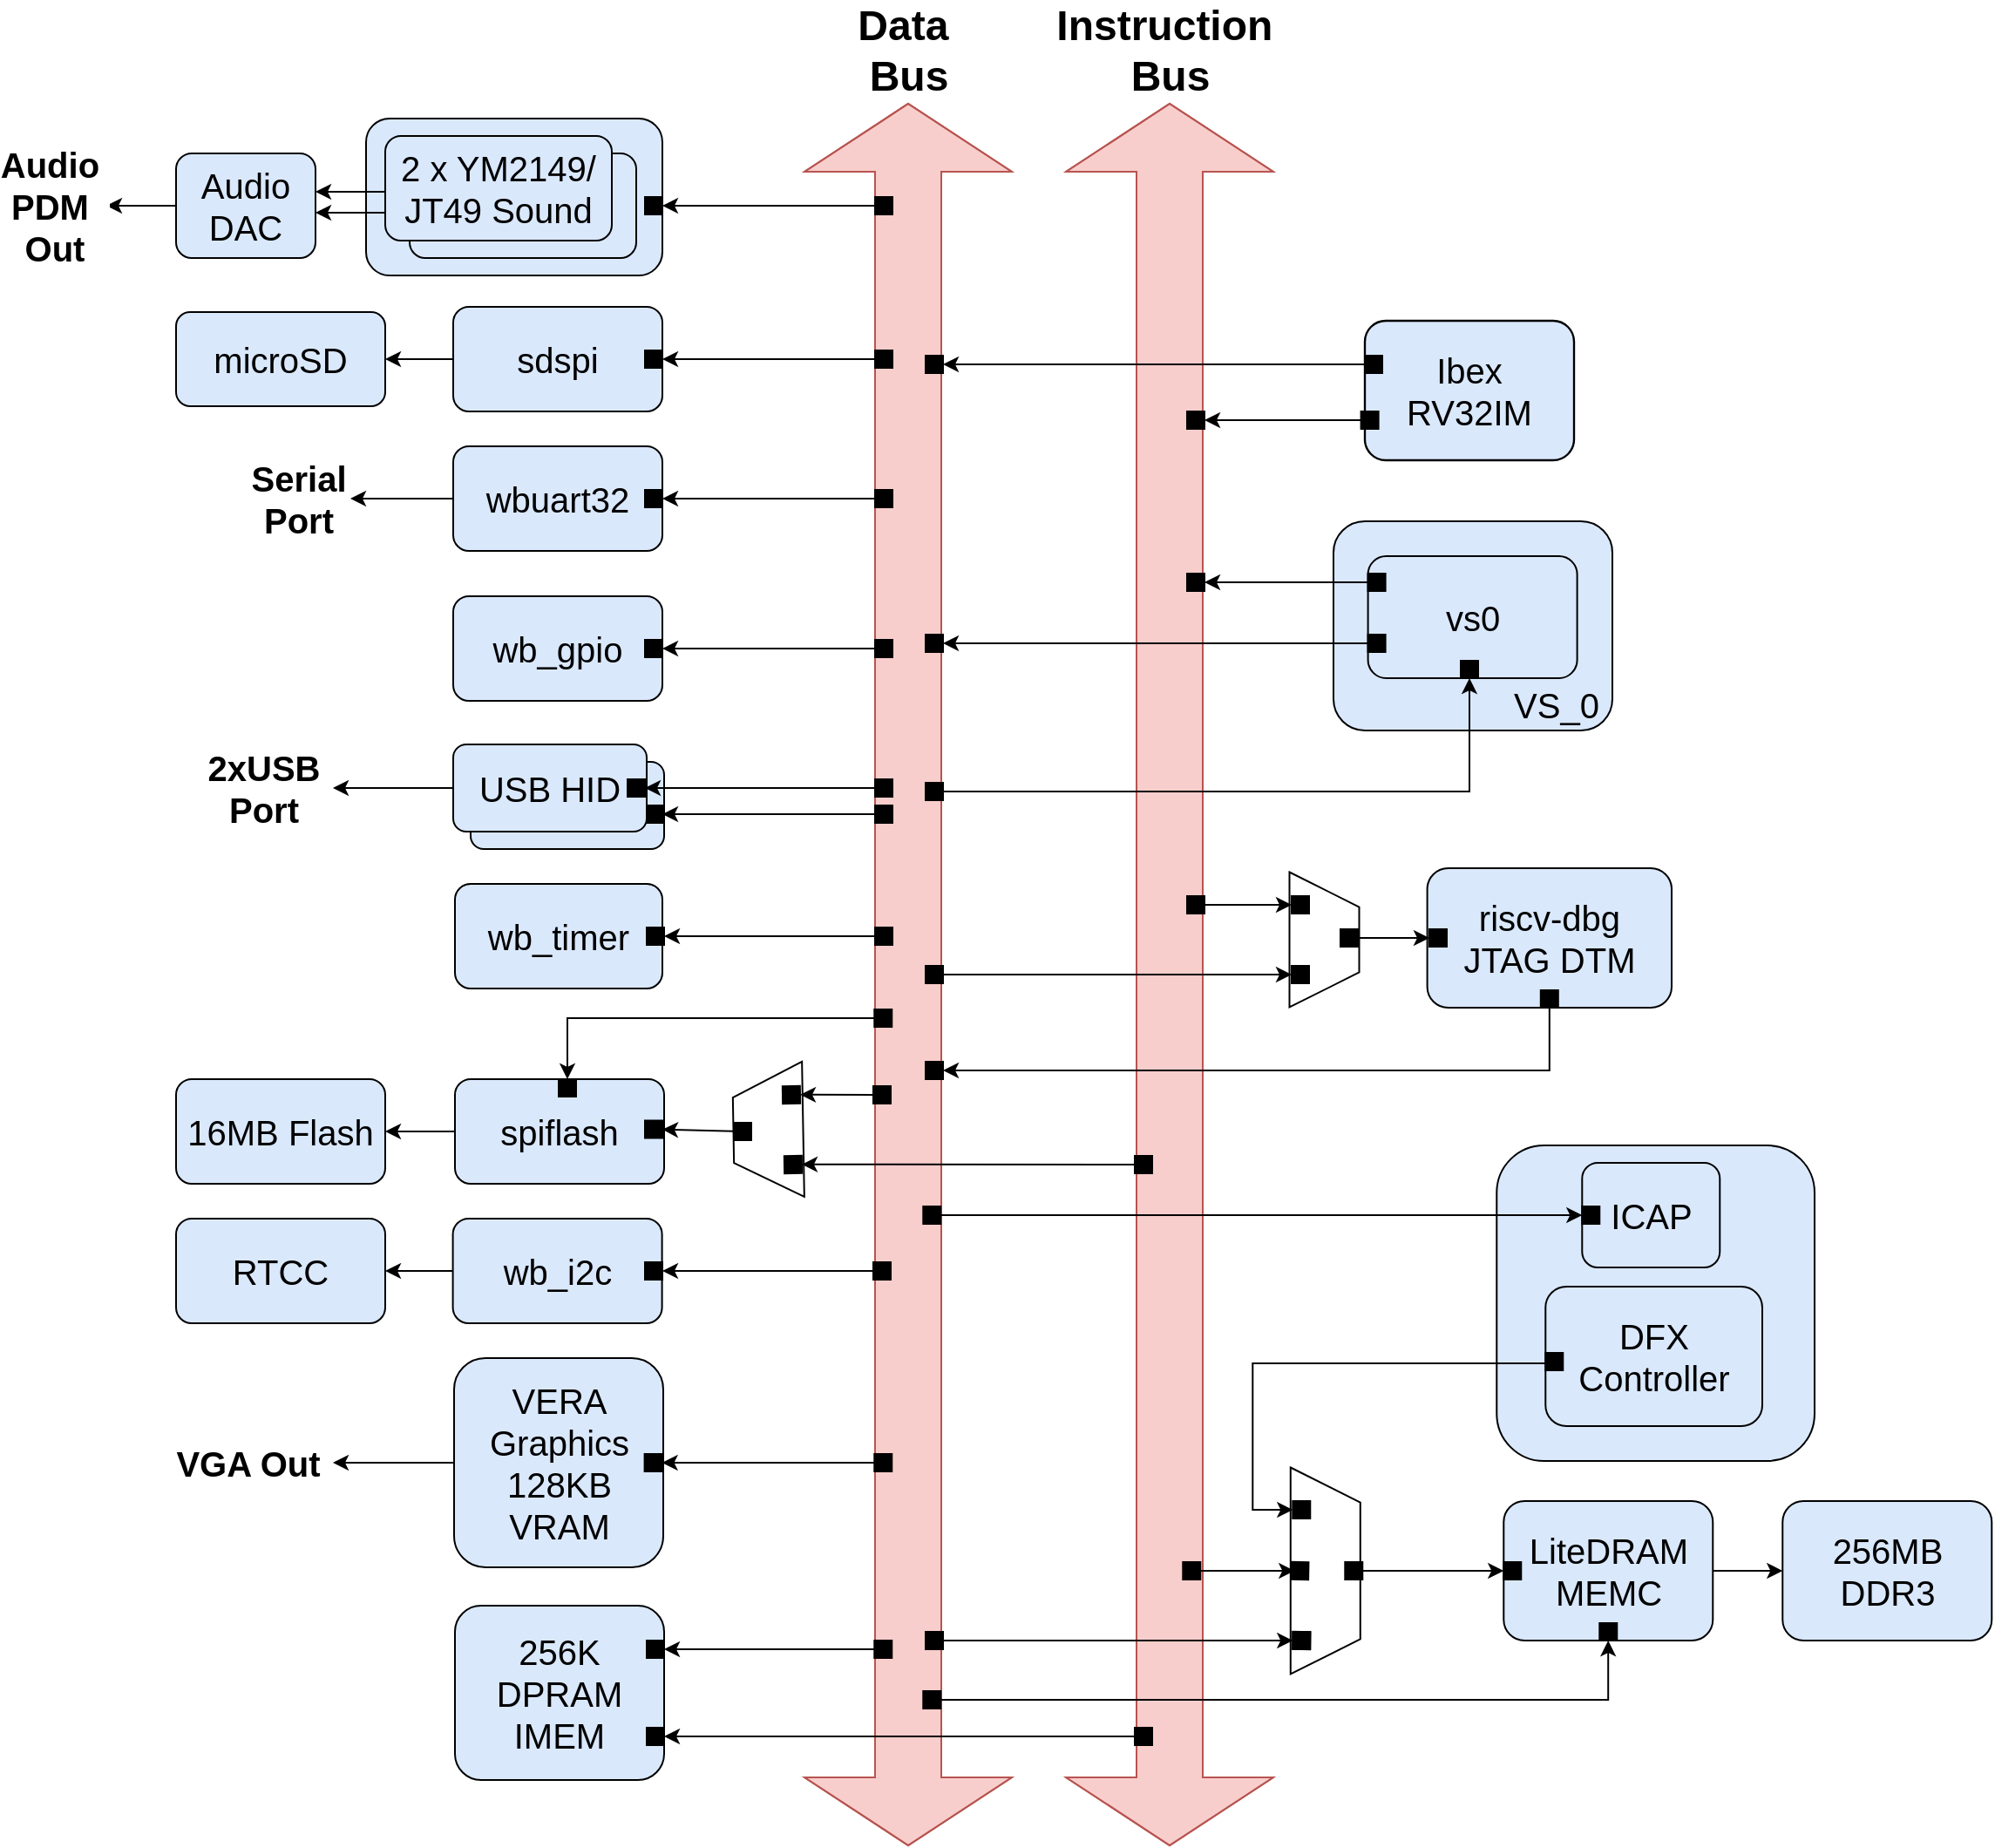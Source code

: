 <mxfile version="26.0.4">
  <diagram id="0d0418cf-194d-6f34-59b4-59e4f961d9f4" name="Page-1">
    <mxGraphModel dx="2920" dy="2443" grid="1" gridSize="10" guides="1" tooltips="1" connect="1" arrows="1" fold="1" page="1" pageScale="1" pageWidth="850" pageHeight="1100" background="#ffffff" math="0" shadow="0">
      <root>
        <mxCell id="0" />
        <mxCell id="1" parent="0" />
        <mxCell id="Z6jjLCT3h-Ti1fqnfsXL-3" value="&lt;b&gt;&lt;font style=&quot;font-size: 24px;&quot;&gt;Instruction&amp;nbsp;&lt;/font&gt;&lt;/b&gt;&lt;div&gt;&lt;b&gt;&lt;font style=&quot;font-size: 24px;&quot;&gt;Bus&lt;/font&gt;&lt;/b&gt;&lt;/div&gt;" style="shape=flexArrow;endArrow=classic;startArrow=classic;html=1;rounded=0;endWidth=80;endSize=12.67;startWidth=80;startSize=12.67;width=38;fillColor=#f8cecc;strokeColor=#b85450;" parent="1" edge="1">
          <mxGeometry x="1" y="30" width="100" height="100" relative="1" as="geometry">
            <mxPoint x="90" y="880" as="sourcePoint" />
            <mxPoint x="90" y="-120" as="targetPoint" />
            <Array as="points">
              <mxPoint x="90" y="175" />
            </Array>
            <mxPoint x="30" y="-30" as="offset" />
          </mxGeometry>
        </mxCell>
        <mxCell id="Z6jjLCT3h-Ti1fqnfsXL-1" value="&lt;b&gt;&lt;font style=&quot;font-size: 24px;&quot;&gt;Data&amp;nbsp;&lt;/font&gt;&lt;/b&gt;&lt;div&gt;&lt;b&gt;&lt;font style=&quot;font-size: 24px;&quot;&gt;Bus&lt;/font&gt;&lt;/b&gt;&lt;/div&gt;" style="shape=flexArrow;endArrow=classic;startArrow=classic;html=1;rounded=0;endWidth=80;endSize=12.67;startWidth=80;startSize=12.67;width=38;fillColor=#f8cecc;strokeColor=#b85450;" parent="1" edge="1">
          <mxGeometry x="1" y="30" width="100" height="100" relative="1" as="geometry">
            <mxPoint x="-60" y="880" as="sourcePoint" />
            <mxPoint x="-60" y="-120" as="targetPoint" />
            <Array as="points">
              <mxPoint x="-60" y="175" />
            </Array>
            <mxPoint x="30" y="-30" as="offset" />
          </mxGeometry>
        </mxCell>
        <mxCell id="Z6jjLCT3h-Ti1fqnfsXL-50" value="" style="shape=trapezoid;perimeter=trapezoidPerimeter;whiteSpace=wrap;html=1;fixedSize=1;rotation=-91;container=0;" parent="1" vertex="1">
          <mxGeometry x="-179" y="449" width="77.5" height="40" as="geometry" />
        </mxCell>
        <mxCell id="Z6jjLCT3h-Ti1fqnfsXL-28" value="" style="shape=trapezoid;perimeter=trapezoidPerimeter;whiteSpace=wrap;html=1;fixedSize=1;rotation=90;" parent="1" vertex="1">
          <mxGeometry x="140" y="340" width="77.5" height="40" as="geometry" />
        </mxCell>
        <mxCell id="FLBWLRREEo4RobXQaIjN-500" value="" style="rounded=1;whiteSpace=wrap;html=1;fontSize=20;fillColor=#DAE8FC;" parent="1" vertex="1">
          <mxGeometry x="-371" y="-111" width="170" height="90" as="geometry" />
        </mxCell>
        <mxCell id="FLBWLRREEo4RobXQaIjN-495" value="YM2149" style="rounded=1;whiteSpace=wrap;html=1;fontSize=20;fillColor=#DAE8FC;" parent="1" vertex="1">
          <mxGeometry x="-346" y="-91" width="130" height="60" as="geometry" />
        </mxCell>
        <mxCell id="FLBWLRREEo4RobXQaIjN-517" value="USB HID" style="rounded=1;whiteSpace=wrap;html=1;fontSize=20;fillColor=#dae8fc;strokeColor=#000000;" parent="1" vertex="1">
          <mxGeometry x="-311" y="258" width="111" height="50" as="geometry" />
        </mxCell>
        <mxCell id="FLBWLRREEo4RobXQaIjN-560" value="" style="rounded=0;whiteSpace=wrap;html=1;fontSize=20;fillColor=#000000;strokeColor=#000000;" parent="1" vertex="1">
          <mxGeometry x="-211" y="283" width="10" height="10" as="geometry" />
        </mxCell>
        <mxCell id="FLBWLRREEo4RobXQaIjN-496" value="2 x YM2149/&lt;br&gt;JT49 Sound" style="rounded=1;whiteSpace=wrap;html=1;fontSize=20;fillColor=#DAE8FC;" parent="1" vertex="1">
          <mxGeometry x="-360" y="-101" width="130" height="60" as="geometry" />
        </mxCell>
        <mxCell id="FLBWLRREEo4RobXQaIjN-497" value="" style="rounded=0;whiteSpace=wrap;html=1;fontSize=20;fillColor=#000000;" parent="1" vertex="1">
          <mxGeometry x="-211" y="-66" width="10" height="10" as="geometry" />
        </mxCell>
        <mxCell id="FLBWLRREEo4RobXQaIjN-498" value="" style="rounded=0;whiteSpace=wrap;html=1;fontSize=20;fillColor=#000000;" parent="1" vertex="1">
          <mxGeometry x="-79" y="-66" width="10" height="10" as="geometry" />
        </mxCell>
        <mxCell id="FLBWLRREEo4RobXQaIjN-499" value="" style="endArrow=classic;html=1;rounded=0;fontSize=20;" parent="1" source="FLBWLRREEo4RobXQaIjN-498" target="FLBWLRREEo4RobXQaIjN-497" edge="1">
          <mxGeometry width="50" height="50" relative="1" as="geometry">
            <mxPoint x="140" y="369" as="sourcePoint" />
            <mxPoint x="190" y="319" as="targetPoint" />
          </mxGeometry>
        </mxCell>
        <mxCell id="FLBWLRREEo4RobXQaIjN-501" value="sdspi" style="rounded=1;whiteSpace=wrap;html=1;fontSize=20;fillColor=#DAE8FC;strokeColor=default;" parent="1" vertex="1">
          <mxGeometry x="-321.0" y="-3" width="120" height="60" as="geometry" />
        </mxCell>
        <mxCell id="FLBWLRREEo4RobXQaIjN-502" value="" style="rounded=0;whiteSpace=wrap;html=1;fontSize=20;fillColor=#000000;strokeColor=default;" parent="1" vertex="1">
          <mxGeometry x="-211" y="22" width="10" height="10" as="geometry" />
        </mxCell>
        <mxCell id="FLBWLRREEo4RobXQaIjN-503" value="" style="rounded=0;whiteSpace=wrap;html=1;fontSize=20;fillColor=#000000;" parent="1" vertex="1">
          <mxGeometry x="-79" y="22" width="10" height="10" as="geometry" />
        </mxCell>
        <mxCell id="FLBWLRREEo4RobXQaIjN-504" value="" style="endArrow=classic;html=1;rounded=0;fontSize=20;" parent="1" source="FLBWLRREEo4RobXQaIjN-503" target="FLBWLRREEo4RobXQaIjN-502" edge="1">
          <mxGeometry width="50" height="50" relative="1" as="geometry">
            <mxPoint x="140" y="357" as="sourcePoint" />
            <mxPoint x="190" y="307" as="targetPoint" />
          </mxGeometry>
        </mxCell>
        <mxCell id="FLBWLRREEo4RobXQaIjN-505" value="wbuart32" style="rounded=1;whiteSpace=wrap;html=1;fontSize=20;fillColor=#DAE8FC;strokeColor=default;" parent="1" vertex="1">
          <mxGeometry x="-321.0" y="77" width="120" height="60" as="geometry" />
        </mxCell>
        <mxCell id="FLBWLRREEo4RobXQaIjN-506" value="" style="rounded=0;whiteSpace=wrap;html=1;fontSize=20;fillColor=#000000;" parent="1" vertex="1">
          <mxGeometry x="-211" y="102" width="10" height="10" as="geometry" />
        </mxCell>
        <mxCell id="FLBWLRREEo4RobXQaIjN-507" value="" style="rounded=0;whiteSpace=wrap;html=1;fontSize=20;fillColor=#000000;" parent="1" vertex="1">
          <mxGeometry x="-79" y="102" width="10" height="10" as="geometry" />
        </mxCell>
        <mxCell id="FLBWLRREEo4RobXQaIjN-508" value="" style="endArrow=classic;html=1;rounded=0;fontSize=20;" parent="1" source="FLBWLRREEo4RobXQaIjN-507" target="FLBWLRREEo4RobXQaIjN-506" edge="1">
          <mxGeometry width="50" height="50" relative="1" as="geometry">
            <mxPoint x="140" y="357" as="sourcePoint" />
            <mxPoint x="190" y="307" as="targetPoint" />
          </mxGeometry>
        </mxCell>
        <mxCell id="FLBWLRREEo4RobXQaIjN-509" value="wb_gpio" style="rounded=1;whiteSpace=wrap;html=1;fontSize=20;fillColor=#DAE8FC;strokeColor=default;" parent="1" vertex="1">
          <mxGeometry x="-321" y="163" width="120" height="60" as="geometry" />
        </mxCell>
        <mxCell id="FLBWLRREEo4RobXQaIjN-510" value="" style="rounded=0;whiteSpace=wrap;html=1;fontSize=20;fillColor=#000000;" parent="1" vertex="1">
          <mxGeometry x="-211" y="188" width="10" height="10" as="geometry" />
        </mxCell>
        <mxCell id="FLBWLRREEo4RobXQaIjN-511" value="" style="rounded=0;whiteSpace=wrap;html=1;fontSize=20;fillColor=#000000;" parent="1" vertex="1">
          <mxGeometry x="-79" y="188" width="10" height="10" as="geometry" />
        </mxCell>
        <mxCell id="FLBWLRREEo4RobXQaIjN-512" value="" style="endArrow=classic;html=1;rounded=0;fontSize=20;" parent="1" source="FLBWLRREEo4RobXQaIjN-511" target="FLBWLRREEo4RobXQaIjN-510" edge="1">
          <mxGeometry width="50" height="50" relative="1" as="geometry">
            <mxPoint x="140" y="368" as="sourcePoint" />
            <mxPoint x="190" y="318" as="targetPoint" />
          </mxGeometry>
        </mxCell>
        <mxCell id="FLBWLRREEo4RobXQaIjN-513" value="USB HID" style="rounded=1;whiteSpace=wrap;html=1;fontSize=20;fillColor=#dae8fc;strokeColor=#000000;" parent="1" vertex="1">
          <mxGeometry x="-321" y="248" width="111" height="50" as="geometry" />
        </mxCell>
        <mxCell id="FLBWLRREEo4RobXQaIjN-528" value="&lt;font style=&quot;font-size: 20px;&quot;&gt;wb_timer&lt;br style=&quot;font-size: 20px;&quot;&gt;&lt;/font&gt;" style="rounded=1;whiteSpace=wrap;html=1;fillColor=#DAE8FC;strokeColor=default;fontSize=20;" parent="1" vertex="1">
          <mxGeometry x="-320" y="328" width="119" height="60" as="geometry" />
        </mxCell>
        <mxCell id="FLBWLRREEo4RobXQaIjN-532" value="spiflash" style="rounded=1;whiteSpace=wrap;html=1;fontSize=20;align=center;fillColor=#dae8fc;strokeColor=#000000;" parent="1" vertex="1">
          <mxGeometry x="-320" y="440" width="120" height="60" as="geometry" />
        </mxCell>
        <mxCell id="FLBWLRREEo4RobXQaIjN-555" value="" style="endArrow=classic;html=1;rounded=0;fontSize=20;" parent="1" source="FLBWLRREEo4RobXQaIjN-557" target="FLBWLRREEo4RobXQaIjN-556" edge="1">
          <mxGeometry width="50" height="50" relative="1" as="geometry">
            <mxPoint x="-375" y="328" as="sourcePoint" />
            <mxPoint x="-350" y="278" as="targetPoint" />
          </mxGeometry>
        </mxCell>
        <mxCell id="FLBWLRREEo4RobXQaIjN-556" value="" style="rounded=0;whiteSpace=wrap;html=1;fontSize=20;fillColor=#000000;strokeColor=#000000;" parent="1" vertex="1">
          <mxGeometry x="-221" y="268" width="10" height="10" as="geometry" />
        </mxCell>
        <mxCell id="FLBWLRREEo4RobXQaIjN-557" value="" style="rounded=0;whiteSpace=wrap;html=1;fontSize=20;strokeColor=#000000;fillColor=#000000;" parent="1" vertex="1">
          <mxGeometry x="-79" y="268" width="10" height="10" as="geometry" />
        </mxCell>
        <mxCell id="FLBWLRREEo4RobXQaIjN-559" value="" style="endArrow=classic;html=1;rounded=0;fontSize=20;" parent="1" source="FLBWLRREEo4RobXQaIjN-561" target="FLBWLRREEo4RobXQaIjN-560" edge="1">
          <mxGeometry width="50" height="50" relative="1" as="geometry">
            <mxPoint x="-375" y="328" as="sourcePoint" />
            <mxPoint x="-350" y="278" as="targetPoint" />
          </mxGeometry>
        </mxCell>
        <mxCell id="FLBWLRREEo4RobXQaIjN-561" value="" style="rounded=0;whiteSpace=wrap;html=1;fontSize=20;strokeColor=#000000;fillColor=#000000;" parent="1" vertex="1">
          <mxGeometry x="-79" y="283" width="10" height="10" as="geometry" />
        </mxCell>
        <mxCell id="FLBWLRREEo4RobXQaIjN-562" value="" style="endArrow=classic;html=1;rounded=0;fontSize=20;" parent="1" source="FLBWLRREEo4RobXQaIjN-564" target="FLBWLRREEo4RobXQaIjN-563" edge="1">
          <mxGeometry width="50" height="50" relative="1" as="geometry">
            <mxPoint x="-375" y="328" as="sourcePoint" />
            <mxPoint x="-350" y="278" as="targetPoint" />
          </mxGeometry>
        </mxCell>
        <mxCell id="FLBWLRREEo4RobXQaIjN-563" value="" style="rounded=0;whiteSpace=wrap;html=1;fontSize=20;fillColor=#000000;strokeColor=#000000;" parent="1" vertex="1">
          <mxGeometry x="-210" y="353" width="10" height="10" as="geometry" />
        </mxCell>
        <mxCell id="FLBWLRREEo4RobXQaIjN-564" value="" style="rounded=0;whiteSpace=wrap;html=1;fontSize=20;strokeColor=#000000;fillColor=#000000;" parent="1" vertex="1">
          <mxGeometry x="-79" y="353" width="10" height="10" as="geometry" />
        </mxCell>
        <mxCell id="FLBWLRREEo4RobXQaIjN-566" value="" style="endArrow=classic;html=1;rounded=0;fontSize=20;edgeStyle=orthogonalEdgeStyle;" parent="1" source="FLBWLRREEo4RobXQaIjN-568" target="FLBWLRREEo4RobXQaIjN-567" edge="1">
          <mxGeometry width="50" height="50" relative="1" as="geometry">
            <mxPoint x="-375" y="349" as="sourcePoint" />
            <mxPoint x="-350" y="299" as="targetPoint" />
          </mxGeometry>
        </mxCell>
        <mxCell id="FLBWLRREEo4RobXQaIjN-567" value="" style="rounded=0;whiteSpace=wrap;html=1;fontSize=20;fillColor=#000000;strokeColor=#000000;" parent="1" vertex="1">
          <mxGeometry x="-260.5" y="440" width="10" height="10" as="geometry" />
        </mxCell>
        <mxCell id="FLBWLRREEo4RobXQaIjN-568" value="" style="rounded=0;whiteSpace=wrap;html=1;fontSize=20;strokeColor=#000000;fillColor=#000000;" parent="1" vertex="1">
          <mxGeometry x="-79.36" y="400" width="10" height="10" as="geometry" />
        </mxCell>
        <mxCell id="FLBWLRREEo4RobXQaIjN-580" value="Audio DAC" style="rounded=1;whiteSpace=wrap;html=1;fontColor=#000000;strokeColor=#000000;strokeWidth=1;fillColor=#DAE8FC;fontSize=20;" parent="1" vertex="1">
          <mxGeometry x="-480" y="-91" width="80" height="60" as="geometry" />
        </mxCell>
        <mxCell id="FLBWLRREEo4RobXQaIjN-586" value="microSD" style="rounded=1;whiteSpace=wrap;html=1;fontSize=20;align=center;fillColor=#DAE8FC;strokeColor=default;" parent="1" vertex="1">
          <mxGeometry x="-480" width="120" height="54" as="geometry" />
        </mxCell>
        <mxCell id="FLBWLRREEo4RobXQaIjN-587" value="" style="endArrow=classic;html=1;rounded=0;fontSize=20;strokeColor=default;" parent="1" source="FLBWLRREEo4RobXQaIjN-501" target="FLBWLRREEo4RobXQaIjN-586" edge="1">
          <mxGeometry width="50" height="50" relative="1" as="geometry">
            <mxPoint x="-130" y="257" as="sourcePoint" />
            <mxPoint x="-80" y="207" as="targetPoint" />
          </mxGeometry>
        </mxCell>
        <mxCell id="FLBWLRREEo4RobXQaIjN-588" value="16MB Flash" style="rounded=1;whiteSpace=wrap;html=1;fontSize=20;align=center;fillColor=#dae8fc;strokeColor=#000000;" parent="1" vertex="1">
          <mxGeometry x="-480" y="440" width="120" height="60" as="geometry" />
        </mxCell>
        <mxCell id="FLBWLRREEo4RobXQaIjN-589" value="" style="endArrow=classic;html=1;rounded=0;fontSize=20;" parent="1" source="FLBWLRREEo4RobXQaIjN-532" target="FLBWLRREEo4RobXQaIjN-588" edge="1">
          <mxGeometry width="50" height="50" relative="1" as="geometry">
            <mxPoint x="-160" y="270" as="sourcePoint" />
            <mxPoint x="-110" y="220" as="targetPoint" />
          </mxGeometry>
        </mxCell>
        <mxCell id="FLBWLRREEo4RobXQaIjN-602" value="&lt;b&gt;Audio&amp;nbsp;&lt;/b&gt;&lt;div&gt;&lt;b&gt;PDM&amp;nbsp;&lt;/b&gt;&lt;/div&gt;&lt;div&gt;&lt;b&gt;Out&lt;/b&gt;&lt;/div&gt;" style="endArrow=classic;html=1;rounded=0;fontSize=20;exitX=0;exitY=0.5;exitDx=0;exitDy=0;" parent="1" source="FLBWLRREEo4RobXQaIjN-580" edge="1">
          <mxGeometry x="1" y="30" width="50" height="50" relative="1" as="geometry">
            <mxPoint x="-470" y="-51" as="sourcePoint" />
            <mxPoint x="-520" y="-61" as="targetPoint" />
            <mxPoint x="-30" y="-30" as="offset" />
          </mxGeometry>
        </mxCell>
        <mxCell id="FLBWLRREEo4RobXQaIjN-604" value="&lt;b&gt;Serial&lt;br&gt;Port&lt;/b&gt;" style="endArrow=classic;html=1;rounded=0;fontSize=20;exitX=0;exitY=0.5;exitDx=0;exitDy=0;" parent="1" source="FLBWLRREEo4RobXQaIjN-505" edge="1">
          <mxGeometry x="1" y="30" width="50" height="50" relative="1" as="geometry">
            <mxPoint x="-230" y="227" as="sourcePoint" />
            <mxPoint x="-380" y="107" as="targetPoint" />
            <mxPoint x="-30" y="-30" as="offset" />
          </mxGeometry>
        </mxCell>
        <mxCell id="vOdKWW2uF6KcDU7mGMfG-11" value="&lt;b&gt;2xUSB&lt;br&gt;Port&lt;/b&gt;" style="endArrow=classic;html=1;rounded=0;fontSize=20;exitX=0;exitY=0.5;exitDx=0;exitDy=0;" parent="1" source="FLBWLRREEo4RobXQaIjN-513" edge="1">
          <mxGeometry x="1" y="40" width="50" height="50" relative="1" as="geometry">
            <mxPoint x="-311.0" y="128" as="sourcePoint" />
            <mxPoint x="-390" y="273" as="targetPoint" />
            <mxPoint x="-40" y="-40" as="offset" />
          </mxGeometry>
        </mxCell>
        <mxCell id="PTtlULXs9aAdY1gIThPs-2" value="&lt;font style=&quot;font-size: 20px;&quot;&gt;VS_0&amp;nbsp;&lt;/font&gt;" style="rounded=1;whiteSpace=wrap;html=1;strokeColor=#000000;fillColor=#dae8fc;align=right;verticalAlign=bottom;" parent="1" vertex="1">
          <mxGeometry x="184" y="120" width="160" height="120" as="geometry" />
        </mxCell>
        <mxCell id="FLBWLRREEo4RobXQaIjN-404" value="VERA Graphics&lt;br&gt;128KB VRAM&lt;br&gt;" style="rounded=1;whiteSpace=wrap;html=1;fontSize=20;fillColor=#dae8fc;strokeColor=#000000;" parent="1" vertex="1">
          <mxGeometry x="-320.5" y="600" width="120" height="120" as="geometry" />
        </mxCell>
        <mxCell id="FLBWLRREEo4RobXQaIjN-405" value="vs0" style="rounded=1;whiteSpace=wrap;html=1;fontSize=20;fillColor=#dae8fc;strokeColor=#000000;" parent="1" vertex="1">
          <mxGeometry x="203.8" y="140" width="120" height="70" as="geometry" />
        </mxCell>
        <mxCell id="FLBWLRREEo4RobXQaIjN-444" value="" style="rounded=0;whiteSpace=wrap;html=1;fontSize=20;fillColor=#000000;" parent="1" vertex="1">
          <mxGeometry x="-79.36" y="655" width="10" height="10" as="geometry" />
        </mxCell>
        <mxCell id="FLBWLRREEo4RobXQaIjN-445" value="" style="rounded=0;whiteSpace=wrap;html=1;fontSize=20;fillColor=#000000;" parent="1" vertex="1">
          <mxGeometry x="-211.2" y="655" width="10" height="10" as="geometry" />
        </mxCell>
        <mxCell id="FLBWLRREEo4RobXQaIjN-446" value="" style="endArrow=classic;html=1;rounded=0;fontSize=20;" parent="1" source="FLBWLRREEo4RobXQaIjN-444" target="FLBWLRREEo4RobXQaIjN-445" edge="1">
          <mxGeometry width="50" height="50" relative="1" as="geometry">
            <mxPoint x="-510.5" y="970" as="sourcePoint" />
            <mxPoint x="-460.5" y="920" as="targetPoint" />
          </mxGeometry>
        </mxCell>
        <mxCell id="FLBWLRREEo4RobXQaIjN-455" value="" style="rounded=0;whiteSpace=wrap;html=1;fontSize=20;fillColor=#000000;" parent="1" vertex="1">
          <mxGeometry x="203.8" y="185" width="10" height="10" as="geometry" />
        </mxCell>
        <mxCell id="FLBWLRREEo4RobXQaIjN-456" value="" style="rounded=0;whiteSpace=wrap;html=1;fontSize=20;fillColor=#000000;" parent="1" vertex="1">
          <mxGeometry x="-50" y="185" width="10" height="10" as="geometry" />
        </mxCell>
        <mxCell id="FLBWLRREEo4RobXQaIjN-457" value="" style="endArrow=classic;html=1;rounded=0;fontSize=20;" parent="1" source="FLBWLRREEo4RobXQaIjN-455" target="FLBWLRREEo4RobXQaIjN-456" edge="1">
          <mxGeometry width="50" height="50" relative="1" as="geometry">
            <mxPoint x="399.8" y="90" as="sourcePoint" />
            <mxPoint x="349.8" y="140" as="targetPoint" />
          </mxGeometry>
        </mxCell>
        <mxCell id="FLBWLRREEo4RobXQaIjN-459" value="" style="rounded=0;whiteSpace=wrap;html=1;fontSize=20;fillColor=#000000;" parent="1" vertex="1">
          <mxGeometry x="100" y="150" width="10" height="10" as="geometry" />
        </mxCell>
        <mxCell id="FLBWLRREEo4RobXQaIjN-460" value="" style="rounded=0;whiteSpace=wrap;html=1;fontSize=20;fillColor=#000000;" parent="1" vertex="1">
          <mxGeometry x="203.8" y="150" width="10" height="10" as="geometry" />
        </mxCell>
        <mxCell id="FLBWLRREEo4RobXQaIjN-461" value="" style="endArrow=classic;html=1;rounded=0;fontSize=20;" parent="1" source="FLBWLRREEo4RobXQaIjN-460" target="FLBWLRREEo4RobXQaIjN-459" edge="1">
          <mxGeometry width="50" height="50" relative="1" as="geometry">
            <mxPoint x="349.8" y="140" as="sourcePoint" />
            <mxPoint x="399.8" y="90" as="targetPoint" />
          </mxGeometry>
        </mxCell>
        <mxCell id="FLBWLRREEo4RobXQaIjN-603" value="VGA Out" style="endArrow=classic;html=1;rounded=0;fontSize=20;exitX=0;exitY=0.5;exitDx=0;exitDy=0;fontStyle=1" parent="1" source="FLBWLRREEo4RobXQaIjN-404" edge="1">
          <mxGeometry x="1" y="50" width="50" height="50" relative="1" as="geometry">
            <mxPoint x="-640.3" y="670" as="sourcePoint" />
            <mxPoint x="-390" y="660" as="targetPoint" />
            <mxPoint x="-49" y="-50" as="offset" />
          </mxGeometry>
        </mxCell>
        <mxCell id="982IbK_s0J7Qj91UOSw4-1" value="wb_i2c" style="rounded=1;whiteSpace=wrap;html=1;fontSize=20;align=center;fillColor=#dae8fc;strokeColor=#000000;" parent="1" vertex="1">
          <mxGeometry x="-321.2" y="520" width="120" height="60" as="geometry" />
        </mxCell>
        <mxCell id="LwgXlr3yUNS4f10sqHcQ-1" value="RTCC" style="rounded=1;whiteSpace=wrap;html=1;fontSize=20;align=center;fillColor=#dae8fc;strokeColor=#000000;" parent="1" vertex="1">
          <mxGeometry x="-480" y="520" width="120" height="60" as="geometry" />
        </mxCell>
        <mxCell id="LwgXlr3yUNS4f10sqHcQ-2" value="" style="endArrow=classic;html=1;rounded=0;" parent="1" source="982IbK_s0J7Qj91UOSw4-1" target="LwgXlr3yUNS4f10sqHcQ-1" edge="1">
          <mxGeometry width="50" height="50" relative="1" as="geometry">
            <mxPoint x="-461" y="690" as="sourcePoint" />
            <mxPoint x="-411" y="640" as="targetPoint" />
          </mxGeometry>
        </mxCell>
        <mxCell id="2F20G_uUJtbaP4h0yDHO-4" value="256K&lt;br&gt;DPRAM&lt;br&gt;IMEM" style="rounded=1;whiteSpace=wrap;html=1;fontSize=20;fillColor=#DAE8FC;" parent="1" vertex="1">
          <mxGeometry x="-320" y="742" width="120" height="100" as="geometry" />
        </mxCell>
        <mxCell id="2F20G_uUJtbaP4h0yDHO-5" value="Ibex&lt;br style=&quot;font-size: 20px&quot;&gt;RV32IM" style="rounded=1;whiteSpace=wrap;html=1;fontSize=20;fillColor=#dae8fc;strokeColor=#000000;fontStyle=0;strokeWidth=1.181;" parent="1" vertex="1">
          <mxGeometry x="202.0" y="5" width="120" height="80" as="geometry" />
        </mxCell>
        <mxCell id="2F20G_uUJtbaP4h0yDHO-6" value="" style="endArrow=classic;html=1;rounded=0;fontSize=20;exitX=0.5;exitY=0;exitDx=0;exitDy=0;edgeStyle=orthogonalEdgeStyle;" parent="1" source="2F20G_uUJtbaP4h0yDHO-9" edge="1">
          <mxGeometry width="50" height="50" relative="1" as="geometry">
            <mxPoint x="153.0" y="70" as="sourcePoint" />
            <mxPoint x="110" y="62" as="targetPoint" />
            <Array as="points">
              <mxPoint x="205" y="60" />
              <mxPoint x="200" y="60" />
              <mxPoint x="200" y="62" />
            </Array>
          </mxGeometry>
        </mxCell>
        <mxCell id="2F20G_uUJtbaP4h0yDHO-7" value="" style="endArrow=classic;html=1;rounded=0;fontSize=20;edgeStyle=orthogonalEdgeStyle;" parent="1" source="2F20G_uUJtbaP4h0yDHO-10" target="2F20G_uUJtbaP4h0yDHO-8" edge="1">
          <mxGeometry width="50" height="50" relative="1" as="geometry">
            <mxPoint x="238.0" y="70" as="sourcePoint" />
            <mxPoint x="-28.0" y="135" as="targetPoint" />
            <Array as="points">
              <mxPoint x="70" y="30" />
              <mxPoint x="70" y="30" />
            </Array>
          </mxGeometry>
        </mxCell>
        <mxCell id="2F20G_uUJtbaP4h0yDHO-8" value="" style="rounded=0;whiteSpace=wrap;html=1;fontSize=20;fillColor=#000000;" parent="1" vertex="1">
          <mxGeometry x="-50.0" y="25" width="10" height="10" as="geometry" />
        </mxCell>
        <mxCell id="2F20G_uUJtbaP4h0yDHO-9" value="" style="rounded=0;whiteSpace=wrap;html=1;fontSize=20;fillColor=#000000;" parent="1" vertex="1">
          <mxGeometry x="199.8" y="57" width="10" height="10" as="geometry" />
        </mxCell>
        <mxCell id="2F20G_uUJtbaP4h0yDHO-10" value="" style="rounded=0;whiteSpace=wrap;html=1;fontSize=20;fillColor=#000000;" parent="1" vertex="1">
          <mxGeometry x="202" y="25" width="10" height="10" as="geometry" />
        </mxCell>
        <mxCell id="2F20G_uUJtbaP4h0yDHO-14" value="" style="rounded=0;whiteSpace=wrap;html=1;fontSize=20;fillColor=#000000;" parent="1" vertex="1">
          <mxGeometry x="-210" y="762" width="10" height="10" as="geometry" />
        </mxCell>
        <mxCell id="2F20G_uUJtbaP4h0yDHO-15" value="" style="rounded=0;whiteSpace=wrap;html=1;fontSize=20;fillColor=#000000;" parent="1" vertex="1">
          <mxGeometry x="-79.36" y="762" width="10" height="10" as="geometry" />
        </mxCell>
        <mxCell id="2F20G_uUJtbaP4h0yDHO-16" value="" style="endArrow=classic;html=1;rounded=0;fontSize=20;" parent="1" source="2F20G_uUJtbaP4h0yDHO-15" target="2F20G_uUJtbaP4h0yDHO-14" edge="1">
          <mxGeometry width="50" height="50" relative="1" as="geometry">
            <mxPoint x="-522" y="742" as="sourcePoint" />
            <mxPoint x="-472" y="692" as="targetPoint" />
          </mxGeometry>
        </mxCell>
        <mxCell id="Z6jjLCT3h-Ti1fqnfsXL-4" value="" style="group" parent="1" vertex="1" connectable="0">
          <mxGeometry x="-211" y="545" width="59.8" height="10" as="geometry" />
        </mxCell>
        <mxCell id="982IbK_s0J7Qj91UOSw4-4" value="" style="rounded=0;whiteSpace=wrap;html=1;fontSize=20;strokeColor=#000000;fillColor=#000000;direction=south;" parent="Z6jjLCT3h-Ti1fqnfsXL-4" vertex="1">
          <mxGeometry width="10" height="10" as="geometry" />
        </mxCell>
        <mxCell id="Z6jjLCT3h-Ti1fqnfsXL-8" value="" style="rounded=0;whiteSpace=wrap;html=1;fontSize=20;fillColor=#000000;" parent="1" vertex="1">
          <mxGeometry x="-210" y="812" width="10" height="10" as="geometry" />
        </mxCell>
        <mxCell id="Z6jjLCT3h-Ti1fqnfsXL-9" value="" style="rounded=0;whiteSpace=wrap;html=1;fontSize=20;fillColor=#000000;" parent="1" vertex="1">
          <mxGeometry x="70" y="812" width="10" height="10" as="geometry" />
        </mxCell>
        <mxCell id="Z6jjLCT3h-Ti1fqnfsXL-10" value="" style="endArrow=classic;html=1;rounded=0;fontSize=20;" parent="1" source="Z6jjLCT3h-Ti1fqnfsXL-9" target="Z6jjLCT3h-Ti1fqnfsXL-8" edge="1">
          <mxGeometry width="50" height="50" relative="1" as="geometry">
            <mxPoint x="-512" y="752" as="sourcePoint" />
            <mxPoint x="-462" y="702" as="targetPoint" />
          </mxGeometry>
        </mxCell>
        <mxCell id="Z6jjLCT3h-Ti1fqnfsXL-18" value="" style="endArrow=classic;html=1;rounded=0;fontSize=20;" parent="1" source="Z6jjLCT3h-Ti1fqnfsXL-20" target="Z6jjLCT3h-Ti1fqnfsXL-19" edge="1">
          <mxGeometry width="50" height="50" relative="1" as="geometry">
            <mxPoint x="-375" y="377" as="sourcePoint" />
            <mxPoint x="-350" y="327" as="targetPoint" />
          </mxGeometry>
        </mxCell>
        <mxCell id="Z6jjLCT3h-Ti1fqnfsXL-19" value="" style="rounded=0;whiteSpace=wrap;html=1;fontSize=20;fillColor=#000000;strokeColor=#000000;" parent="1" vertex="1">
          <mxGeometry x="-211" y="463.75" width="10" height="10" as="geometry" />
        </mxCell>
        <mxCell id="Z6jjLCT3h-Ti1fqnfsXL-20" value="" style="rounded=0;whiteSpace=wrap;html=1;fontSize=20;strokeColor=#000000;fillColor=#000000;container=0;" parent="1" vertex="1">
          <mxGeometry x="-160" y="465" width="10" height="10" as="geometry" />
        </mxCell>
        <mxCell id="FLBWLRREEo4RobXQaIjN-401" value="riscv-dbg&lt;br style=&quot;font-size: 20px;&quot;&gt;JTAG DTM&lt;br style=&quot;font-size: 20px;&quot;&gt;" style="rounded=1;whiteSpace=wrap;html=1;fontSize=20;fillColor=#DAE8FC;strokeColor=default;" parent="1" vertex="1">
          <mxGeometry x="237.8" y="319" width="140.2" height="80" as="geometry" />
        </mxCell>
        <mxCell id="FLBWLRREEo4RobXQaIjN-432" value="" style="rounded=0;whiteSpace=wrap;html=1;fontSize=20;fillColor=#000000;" parent="1" vertex="1">
          <mxGeometry x="302.9" y="389" width="10" height="10" as="geometry" />
        </mxCell>
        <mxCell id="FLBWLRREEo4RobXQaIjN-434" value="" style="endArrow=classic;html=1;rounded=0;fontSize=20;edgeStyle=orthogonalEdgeStyle;entryX=1;entryY=0.5;entryDx=0;entryDy=0;" parent="1" source="FLBWLRREEo4RobXQaIjN-432" target="vOdKWW2uF6KcDU7mGMfG-5" edge="1">
          <mxGeometry width="50" height="50" relative="1" as="geometry">
            <mxPoint x="-52.2" y="779" as="sourcePoint" />
            <mxPoint x="-2.2" y="729" as="targetPoint" />
            <Array as="points">
              <mxPoint x="308" y="435" />
            </Array>
          </mxGeometry>
        </mxCell>
        <mxCell id="FLBWLRREEo4RobXQaIjN-485" value="" style="rounded=0;whiteSpace=wrap;html=1;fontSize=20;fillColor=#000000;" parent="1" vertex="1">
          <mxGeometry x="239" y="354" width="10" height="10" as="geometry" />
        </mxCell>
        <mxCell id="FLBWLRREEo4RobXQaIjN-486" value="" style="rounded=0;whiteSpace=wrap;html=1;fontSize=20;fillColor=#000000;" parent="1" vertex="1">
          <mxGeometry x="188" y="354" width="10" height="10" as="geometry" />
        </mxCell>
        <mxCell id="FLBWLRREEo4RobXQaIjN-487" value="" style="endArrow=classic;html=1;rounded=0;fontSize=20;edgeStyle=orthogonalEdgeStyle;" parent="1" source="FLBWLRREEo4RobXQaIjN-486" target="FLBWLRREEo4RobXQaIjN-485" edge="1">
          <mxGeometry width="50" height="50" relative="1" as="geometry">
            <mxPoint x="378" y="779" as="sourcePoint" />
            <mxPoint x="428" y="729" as="targetPoint" />
          </mxGeometry>
        </mxCell>
        <mxCell id="vOdKWW2uF6KcDU7mGMfG-5" value="" style="rounded=0;whiteSpace=wrap;html=1;fontSize=20;fillColor=#000000;" parent="1" vertex="1">
          <mxGeometry x="-50" y="430" width="10" height="10" as="geometry" />
        </mxCell>
        <mxCell id="Z6jjLCT3h-Ti1fqnfsXL-24" value="" style="rounded=0;whiteSpace=wrap;html=1;fontSize=20;fillColor=#000000;" parent="1" vertex="1">
          <mxGeometry x="100" y="57" width="10" height="10" as="geometry" />
        </mxCell>
        <mxCell id="Z6jjLCT3h-Ti1fqnfsXL-29" value="" style="rounded=0;whiteSpace=wrap;html=1;fontSize=20;fillColor=#000000;" parent="1" vertex="1">
          <mxGeometry x="160" y="335" width="10" height="10" as="geometry" />
        </mxCell>
        <mxCell id="Z6jjLCT3h-Ti1fqnfsXL-30" value="" style="rounded=0;whiteSpace=wrap;html=1;fontSize=20;fillColor=#000000;" parent="1" vertex="1">
          <mxGeometry x="100" y="335" width="10" height="10" as="geometry" />
        </mxCell>
        <mxCell id="Z6jjLCT3h-Ti1fqnfsXL-31" value="" style="endArrow=classic;html=1;rounded=0;fontSize=20;edgeStyle=orthogonalEdgeStyle;" parent="1" source="Z6jjLCT3h-Ti1fqnfsXL-30" target="Z6jjLCT3h-Ti1fqnfsXL-29" edge="1">
          <mxGeometry width="50" height="50" relative="1" as="geometry">
            <mxPoint x="500" y="750" as="sourcePoint" />
            <mxPoint x="550" y="700" as="targetPoint" />
          </mxGeometry>
        </mxCell>
        <mxCell id="Z6jjLCT3h-Ti1fqnfsXL-32" value="" style="rounded=0;whiteSpace=wrap;html=1;fontSize=20;fillColor=#000000;" parent="1" vertex="1">
          <mxGeometry x="160" y="375" width="10" height="10" as="geometry" />
        </mxCell>
        <mxCell id="Z6jjLCT3h-Ti1fqnfsXL-33" value="" style="rounded=0;whiteSpace=wrap;html=1;fontSize=20;fillColor=#000000;" parent="1" vertex="1">
          <mxGeometry x="-50" y="375" width="10" height="10" as="geometry" />
        </mxCell>
        <mxCell id="Z6jjLCT3h-Ti1fqnfsXL-34" value="" style="endArrow=classic;html=1;rounded=0;fontSize=20;edgeStyle=orthogonalEdgeStyle;" parent="1" source="Z6jjLCT3h-Ti1fqnfsXL-33" target="Z6jjLCT3h-Ti1fqnfsXL-32" edge="1">
          <mxGeometry width="50" height="50" relative="1" as="geometry">
            <mxPoint x="500" y="750" as="sourcePoint" />
            <mxPoint x="550" y="700" as="targetPoint" />
          </mxGeometry>
        </mxCell>
        <mxCell id="Z6jjLCT3h-Ti1fqnfsXL-35" style="edgeStyle=orthogonalEdgeStyle;rounded=0;orthogonalLoop=1;jettySize=auto;html=1;exitX=1;exitY=0.25;exitDx=0;exitDy=0;entryX=0.5;entryY=0;entryDx=0;entryDy=0;" parent="1" source="Z6jjLCT3h-Ti1fqnfsXL-33" target="Z6jjLCT3h-Ti1fqnfsXL-33" edge="1">
          <mxGeometry relative="1" as="geometry" />
        </mxCell>
        <mxCell id="Z6jjLCT3h-Ti1fqnfsXL-36" value="" style="rounded=0;whiteSpace=wrap;html=1;fontSize=20;fillColor=#000000;" parent="1" vertex="1">
          <mxGeometry x="257" y="200" width="10" height="10" as="geometry" />
        </mxCell>
        <mxCell id="Z6jjLCT3h-Ti1fqnfsXL-37" value="" style="endArrow=classic;html=1;rounded=0;fontSize=20;edgeStyle=orthogonalEdgeStyle;exitX=1;exitY=0.5;exitDx=0;exitDy=0;" parent="1" source="Z6jjLCT3h-Ti1fqnfsXL-38" target="Z6jjLCT3h-Ti1fqnfsXL-36" edge="1">
          <mxGeometry width="50" height="50" relative="1" as="geometry">
            <mxPoint x="7.8" y="739" as="sourcePoint" />
            <mxPoint x="-42.2" y="789" as="targetPoint" />
            <Array as="points">
              <mxPoint x="262" y="275" />
            </Array>
          </mxGeometry>
        </mxCell>
        <mxCell id="Z6jjLCT3h-Ti1fqnfsXL-38" value="" style="rounded=0;whiteSpace=wrap;html=1;fontSize=20;fillColor=#000000;" parent="1" vertex="1">
          <mxGeometry x="-50" y="270" width="10" height="10" as="geometry" />
        </mxCell>
        <mxCell id="982IbK_s0J7Qj91UOSw4-3" value="" style="rounded=0;whiteSpace=wrap;html=1;fontSize=20;fillColor=#000000;strokeColor=#000000;direction=south;" parent="1" vertex="1">
          <mxGeometry x="-80" y="545" width="10" height="10" as="geometry" />
        </mxCell>
        <mxCell id="982IbK_s0J7Qj91UOSw4-2" value="" style="endArrow=classic;html=1;rounded=0;fontSize=20;" parent="1" source="982IbK_s0J7Qj91UOSw4-3" target="982IbK_s0J7Qj91UOSw4-4" edge="1">
          <mxGeometry width="50" height="50" relative="1" as="geometry">
            <mxPoint x="-511" y="375" as="sourcePoint" />
            <mxPoint x="-536" y="425" as="targetPoint" />
          </mxGeometry>
        </mxCell>
        <mxCell id="Z6jjLCT3h-Ti1fqnfsXL-52" value="" style="rounded=0;whiteSpace=wrap;html=1;fontSize=20;fillColor=#000000;rotation=-181;container=0;" parent="1" vertex="1">
          <mxGeometry x="-131" y="484" width="10" height="10" as="geometry" />
        </mxCell>
        <mxCell id="Z6jjLCT3h-Ti1fqnfsXL-53" value="" style="rounded=0;whiteSpace=wrap;html=1;fontSize=20;fillColor=#000000;rotation=-181;container=0;" parent="1" vertex="1">
          <mxGeometry x="-132" y="444" width="10" height="10" as="geometry" />
        </mxCell>
        <mxCell id="Z6jjLCT3h-Ti1fqnfsXL-57" value="" style="rounded=0;whiteSpace=wrap;html=1;fontSize=20;fillColor=#000000;" parent="1" vertex="1">
          <mxGeometry x="-80" y="444" width="10" height="10" as="geometry" />
        </mxCell>
        <mxCell id="Z6jjLCT3h-Ti1fqnfsXL-58" value="" style="endArrow=classic;html=1;rounded=0;fontSize=20;entryX=0;entryY=0.5;entryDx=0;entryDy=0;" parent="1" source="Z6jjLCT3h-Ti1fqnfsXL-57" target="Z6jjLCT3h-Ti1fqnfsXL-53" edge="1">
          <mxGeometry width="50" height="50" relative="1" as="geometry">
            <mxPoint x="-512" y="752" as="sourcePoint" />
            <mxPoint x="-193.171" y="772" as="targetPoint" />
          </mxGeometry>
        </mxCell>
        <mxCell id="Z6jjLCT3h-Ti1fqnfsXL-59" value="" style="rounded=0;whiteSpace=wrap;html=1;fontSize=20;fillColor=#000000;" parent="1" vertex="1">
          <mxGeometry x="70" y="484" width="10" height="10" as="geometry" />
        </mxCell>
        <mxCell id="Z6jjLCT3h-Ti1fqnfsXL-60" value="" style="endArrow=classic;html=1;rounded=0;fontSize=20;entryX=0;entryY=0.5;entryDx=0;entryDy=0;" parent="1" source="Z6jjLCT3h-Ti1fqnfsXL-59" target="Z6jjLCT3h-Ti1fqnfsXL-52" edge="1">
          <mxGeometry width="50" height="50" relative="1" as="geometry">
            <mxPoint x="-502" y="762" as="sourcePoint" />
            <mxPoint x="-190" y="827" as="targetPoint" />
          </mxGeometry>
        </mxCell>
        <mxCell id="Z6jjLCT3h-Ti1fqnfsXL-62" value="" style="group" parent="1" vertex="1" connectable="0">
          <mxGeometry x="-400" y="-69" width="40" height="12" as="geometry" />
        </mxCell>
        <mxCell id="FLBWLRREEo4RobXQaIjN-585" value="" style="endArrow=classic;html=1;rounded=0;fontSize=20;" parent="Z6jjLCT3h-Ti1fqnfsXL-62" edge="1">
          <mxGeometry width="50" height="50" relative="1" as="geometry">
            <mxPoint x="40" as="sourcePoint" />
            <mxPoint as="targetPoint" />
          </mxGeometry>
        </mxCell>
        <mxCell id="Z6jjLCT3h-Ti1fqnfsXL-61" value="" style="endArrow=classic;html=1;rounded=0;fontSize=20;" parent="Z6jjLCT3h-Ti1fqnfsXL-62" edge="1">
          <mxGeometry width="50" height="50" relative="1" as="geometry">
            <mxPoint x="40" y="12" as="sourcePoint" />
            <mxPoint y="12" as="targetPoint" />
          </mxGeometry>
        </mxCell>
        <mxCell id="Z6jjLCT3h-Ti1fqnfsXL-41" value="" style="shape=trapezoid;perimeter=trapezoidPerimeter;whiteSpace=wrap;html=1;fixedSize=1;rotation=90;" parent="1" vertex="1">
          <mxGeometry x="120.14" y="702" width="118.5" height="40" as="geometry" />
        </mxCell>
        <mxCell id="FLBWLRREEo4RobXQaIjN-402" value="LiteDRAM MEMC" style="rounded=1;whiteSpace=wrap;html=1;fontSize=20;fillColor=#DAE8FC;strokeColor=default;rotation=0;" parent="1" vertex="1">
          <mxGeometry x="281.64" y="682" width="120" height="80" as="geometry" />
        </mxCell>
        <mxCell id="FLBWLRREEo4RobXQaIjN-578" value="256MB DDR3" style="rounded=1;whiteSpace=wrap;html=1;fontSize=20;fillColor=#DAE8FC;strokeColor=default;rotation=0;" parent="1" vertex="1">
          <mxGeometry x="441.64" y="682" width="120" height="80" as="geometry" />
        </mxCell>
        <mxCell id="FLBWLRREEo4RobXQaIjN-579" value="" style="endArrow=classic;html=1;rounded=0;fontSize=20;exitX=1;exitY=0.5;exitDx=0;exitDy=0;entryX=0;entryY=0.5;entryDx=0;entryDy=0;edgeStyle=orthogonalEdgeStyle;" parent="1" source="FLBWLRREEo4RobXQaIjN-402" target="FLBWLRREEo4RobXQaIjN-578" edge="1">
          <mxGeometry width="50" height="50" relative="1" as="geometry">
            <mxPoint x="-438.36" y="1142" as="sourcePoint" />
            <mxPoint x="-488.36" y="1192" as="targetPoint" />
          </mxGeometry>
        </mxCell>
        <mxCell id="Z6jjLCT3h-Ti1fqnfsXL-12" value="" style="rounded=0;whiteSpace=wrap;html=1;fontSize=20;fillColor=#000000;rotation=0;" parent="1" vertex="1">
          <mxGeometry x="336.64" y="752" width="10" height="10" as="geometry" />
        </mxCell>
        <mxCell id="Z6jjLCT3h-Ti1fqnfsXL-13" value="" style="rounded=0;whiteSpace=wrap;html=1;fontSize=20;fillColor=#000000;rotation=0;" parent="1" vertex="1">
          <mxGeometry x="-51.36" y="791" width="10" height="10" as="geometry" />
        </mxCell>
        <mxCell id="Z6jjLCT3h-Ti1fqnfsXL-14" value="" style="endArrow=classic;html=1;rounded=0;fontSize=20;edgeStyle=orthogonalEdgeStyle;" parent="1" source="Z6jjLCT3h-Ti1fqnfsXL-13" target="Z6jjLCT3h-Ti1fqnfsXL-12" edge="1">
          <mxGeometry width="50" height="50" relative="1" as="geometry">
            <mxPoint x="603.64" y="814" as="sourcePoint" />
            <mxPoint x="553.64" y="864" as="targetPoint" />
          </mxGeometry>
        </mxCell>
        <mxCell id="Z6jjLCT3h-Ti1fqnfsXL-15" value="" style="rounded=0;whiteSpace=wrap;html=1;fontSize=20;fillColor=#000000;rotation=0;" parent="1" vertex="1">
          <mxGeometry x="281.64" y="717" width="10" height="10" as="geometry" />
        </mxCell>
        <mxCell id="Z6jjLCT3h-Ti1fqnfsXL-16" value="" style="rounded=0;whiteSpace=wrap;html=1;fontSize=20;fillColor=#000000;rotation=0;" parent="1" vertex="1">
          <mxGeometry x="190.64" y="717" width="10" height="10" as="geometry" />
        </mxCell>
        <mxCell id="Z6jjLCT3h-Ti1fqnfsXL-17" value="" style="endArrow=classic;html=1;rounded=0;fontSize=20;" parent="1" source="Z6jjLCT3h-Ti1fqnfsXL-16" target="Z6jjLCT3h-Ti1fqnfsXL-15" edge="1">
          <mxGeometry width="50" height="50" relative="1" as="geometry">
            <mxPoint x="469.64" y="781" as="sourcePoint" />
            <mxPoint x="419.64" y="831" as="targetPoint" />
          </mxGeometry>
        </mxCell>
        <mxCell id="FLBWLRREEo4RobXQaIjN-571" value="" style="rounded=1;whiteSpace=wrap;html=1;fontSize=20;fillColor=#dae8fc;strokeColor=#000000;rotation=0;" parent="1" vertex="1">
          <mxGeometry x="277.64" y="478" width="182.36" height="181" as="geometry" />
        </mxCell>
        <mxCell id="FLBWLRREEo4RobXQaIjN-540" value="ICAP" style="rounded=1;whiteSpace=wrap;html=1;fontSize=20;align=center;fillColor=#dae8fc;strokeColor=#000000;rotation=0;" parent="1" vertex="1">
          <mxGeometry x="326.64" y="488" width="79" height="60" as="geometry" />
        </mxCell>
        <mxCell id="FLBWLRREEo4RobXQaIjN-545" value="DFX&lt;br style=&quot;font-size: 20px;&quot;&gt;Controller&lt;br style=&quot;font-size: 20px;&quot;&gt;" style="rounded=1;whiteSpace=wrap;html=1;fontSize=20;fillColor=#dae8fc;strokeColor=#000000;rotation=0;" parent="1" vertex="1">
          <mxGeometry x="305.64" y="559" width="124.36" height="80" as="geometry" />
        </mxCell>
        <mxCell id="FLBWLRREEo4RobXQaIjN-572" value="" style="endArrow=classic;html=1;rounded=0;fontSize=20;edgeStyle=orthogonalEdgeStyle;" parent="1" source="FLBWLRREEo4RobXQaIjN-574" target="FLBWLRREEo4RobXQaIjN-573" edge="1">
          <mxGeometry width="50" height="50" relative="1" as="geometry">
            <mxPoint x="246.64" y="1072" as="sourcePoint" />
            <mxPoint x="221.64" y="1122" as="targetPoint" />
            <Array as="points">
              <mxPoint x="137.64" y="603" />
              <mxPoint x="137.64" y="687" />
            </Array>
          </mxGeometry>
        </mxCell>
        <mxCell id="FLBWLRREEo4RobXQaIjN-573" value="" style="rounded=0;whiteSpace=wrap;html=1;fontSize=20;fillColor=#000000;strokeColor=#000000;rotation=0;" parent="1" vertex="1">
          <mxGeometry x="160.64" y="682" width="10" height="10" as="geometry" />
        </mxCell>
        <mxCell id="FLBWLRREEo4RobXQaIjN-574" value="" style="rounded=0;whiteSpace=wrap;html=1;fontSize=20;strokeColor=#000000;fillColor=#000000;rotation=0;" parent="1" vertex="1">
          <mxGeometry x="305.64" y="597" width="10" height="10" as="geometry" />
        </mxCell>
        <mxCell id="FLBWLRREEo4RobXQaIjN-575" value="" style="endArrow=classic;html=1;rounded=0;fontSize=20;" parent="1" source="FLBWLRREEo4RobXQaIjN-577" target="FLBWLRREEo4RobXQaIjN-576" edge="1">
          <mxGeometry width="50" height="50" relative="1" as="geometry">
            <mxPoint x="906.64" y="799" as="sourcePoint" />
            <mxPoint x="881.64" y="849" as="targetPoint" />
          </mxGeometry>
        </mxCell>
        <mxCell id="FLBWLRREEo4RobXQaIjN-576" value="" style="rounded=0;whiteSpace=wrap;html=1;fontSize=20;fillColor=#000000;strokeColor=#000000;rotation=0;" parent="1" vertex="1">
          <mxGeometry x="326.64" y="513" width="10" height="10" as="geometry" />
        </mxCell>
        <mxCell id="FLBWLRREEo4RobXQaIjN-577" value="" style="rounded=0;whiteSpace=wrap;html=1;fontSize=20;strokeColor=#000000;fillColor=#000000;rotation=0;" parent="1" vertex="1">
          <mxGeometry x="-51.36" y="513" width="10" height="10" as="geometry" />
        </mxCell>
        <mxCell id="Z6jjLCT3h-Ti1fqnfsXL-43" value="" style="rounded=0;whiteSpace=wrap;html=1;fontSize=20;fillColor=#000000;rotation=-179;" parent="1" vertex="1">
          <mxGeometry x="159.64" y="717" width="10" height="10" as="geometry" />
        </mxCell>
        <mxCell id="Z6jjLCT3h-Ti1fqnfsXL-44" value="" style="rounded=0;whiteSpace=wrap;html=1;fontSize=20;fillColor=#000000;rotation=-179;" parent="1" vertex="1">
          <mxGeometry x="160.64" y="757" width="10" height="10" as="geometry" />
        </mxCell>
        <mxCell id="Z6jjLCT3h-Ti1fqnfsXL-48" value="" style="rounded=0;whiteSpace=wrap;html=1;fontSize=20;fillColor=#000000;rotation=0;" parent="1" vertex="1">
          <mxGeometry x="97.64" y="717" width="10" height="10" as="geometry" />
        </mxCell>
        <mxCell id="Z6jjLCT3h-Ti1fqnfsXL-49" value="" style="endArrow=classic;html=1;rounded=0;fontSize=20;entryX=0.8;entryY=0.495;entryDx=0;entryDy=0;entryPerimeter=0;" parent="1" source="Z6jjLCT3h-Ti1fqnfsXL-48" target="Z6jjLCT3h-Ti1fqnfsXL-43" edge="1">
          <mxGeometry width="50" height="50" relative="1" as="geometry">
            <mxPoint x="459.64" y="899" as="sourcePoint" />
            <mxPoint x="147.64" y="834" as="targetPoint" />
          </mxGeometry>
        </mxCell>
        <mxCell id="Z6jjLCT3h-Ti1fqnfsXL-65" value="" style="endArrow=classic;html=1;rounded=0;fontSize=20;" parent="1" source="Z6jjLCT3h-Ti1fqnfsXL-67" target="Z6jjLCT3h-Ti1fqnfsXL-66" edge="1">
          <mxGeometry width="50" height="50" relative="1" as="geometry">
            <mxPoint x="916.64" y="809" as="sourcePoint" />
            <mxPoint x="891.64" y="859" as="targetPoint" />
          </mxGeometry>
        </mxCell>
        <mxCell id="Z6jjLCT3h-Ti1fqnfsXL-66" value="" style="rounded=0;whiteSpace=wrap;html=1;fontSize=20;fillColor=#000000;strokeColor=#000000;rotation=0;" parent="1" vertex="1">
          <mxGeometry x="160.64" y="757" width="10" height="10" as="geometry" />
        </mxCell>
        <mxCell id="Z6jjLCT3h-Ti1fqnfsXL-67" value="" style="rounded=0;whiteSpace=wrap;html=1;fontSize=20;strokeColor=#000000;fillColor=#000000;rotation=0;" parent="1" vertex="1">
          <mxGeometry x="-50.0" y="757" width="10" height="10" as="geometry" />
        </mxCell>
      </root>
    </mxGraphModel>
  </diagram>
</mxfile>
